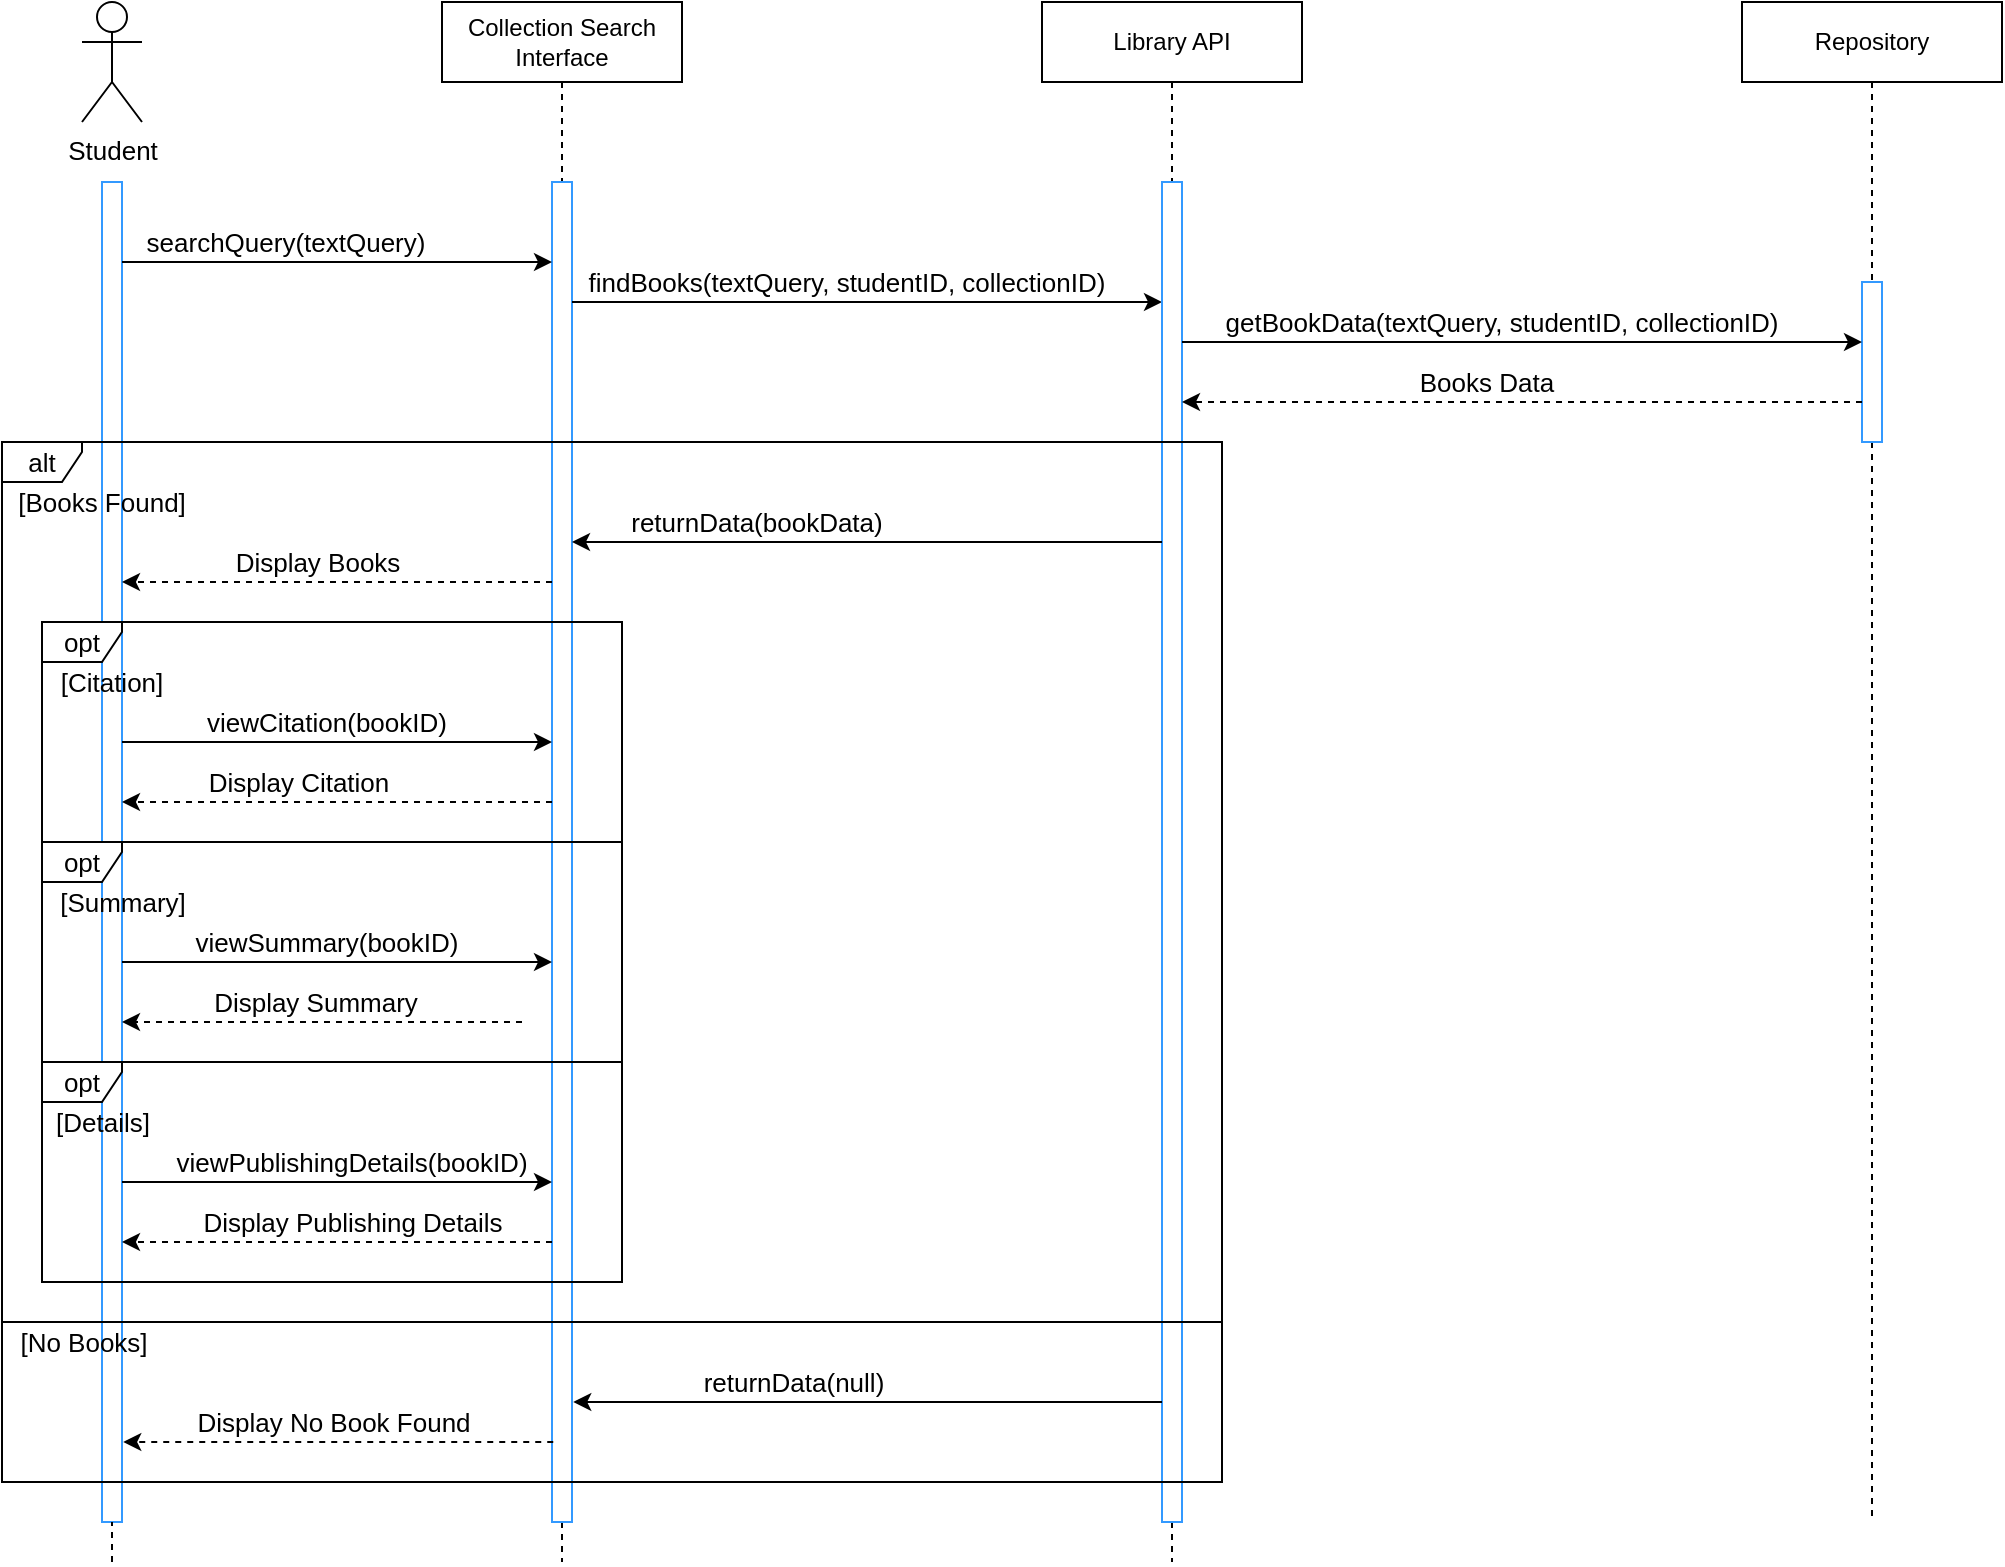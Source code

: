 <mxfile compressed="false" version="21.1.0" type="device">
  <diagram name="Page-1" id="2YBvvXClWsGukQMizWep">
    <mxGraphModel dx="1272" dy="819" grid="1" gridSize="10" guides="1" tooltips="1" connect="1" arrows="1" fold="1" page="1" pageScale="1" pageWidth="2500" pageHeight="2500" math="0" shadow="0">
      <root>
        <mxCell id="0" />
        <mxCell id="1" parent="0" />
        <mxCell id="aM9ryv3xv72pqoxQDRHE-5" value="Repository" style="shape=umlLifeline;perimeter=lifelinePerimeter;whiteSpace=wrap;html=1;container=0;dropTarget=0;collapsible=0;recursiveResize=0;outlineConnect=0;portConstraint=eastwest;newEdgeStyle={&quot;edgeStyle&quot;:&quot;elbowEdgeStyle&quot;,&quot;elbow&quot;:&quot;vertical&quot;,&quot;curved&quot;:0,&quot;rounded&quot;:0};" parent="1" vertex="1">
          <mxGeometry x="880" y="40" width="130" height="760" as="geometry" />
        </mxCell>
        <mxCell id="aM9ryv3xv72pqoxQDRHE-6" value="" style="html=1;points=[];perimeter=orthogonalPerimeter;outlineConnect=0;targetShapes=umlLifeline;portConstraint=eastwest;newEdgeStyle={&quot;edgeStyle&quot;:&quot;elbowEdgeStyle&quot;,&quot;elbow&quot;:&quot;vertical&quot;,&quot;curved&quot;:0,&quot;rounded&quot;:0};strokeColor=#3399FF;" parent="aM9ryv3xv72pqoxQDRHE-5" vertex="1">
          <mxGeometry x="60" y="140" width="10" height="80" as="geometry" />
        </mxCell>
        <mxCell id="fCjNDRdymDhb6TnAWpX7-8" value="Student" style="shape=umlActor;verticalLabelPosition=bottom;verticalAlign=top;html=1;outlineConnect=0;strokeColor=#000000;fontSize=13;" parent="1" vertex="1">
          <mxGeometry x="50" y="40" width="30" height="60" as="geometry" />
        </mxCell>
        <mxCell id="fCjNDRdymDhb6TnAWpX7-12" value="" style="html=1;points=[];perimeter=orthogonalPerimeter;outlineConnect=0;targetShapes=umlLifeline;portConstraint=eastwest;newEdgeStyle={&quot;edgeStyle&quot;:&quot;elbowEdgeStyle&quot;,&quot;elbow&quot;:&quot;vertical&quot;,&quot;curved&quot;:0,&quot;rounded&quot;:0};strokeColor=#3399FF;" parent="1" vertex="1">
          <mxGeometry x="60" y="130" width="10" height="670" as="geometry" />
        </mxCell>
        <mxCell id="fCjNDRdymDhb6TnAWpX7-27" value="Collection Search Interface" style="shape=umlLifeline;perimeter=lifelinePerimeter;whiteSpace=wrap;html=1;container=0;dropTarget=0;collapsible=0;recursiveResize=0;outlineConnect=0;portConstraint=eastwest;newEdgeStyle={&quot;edgeStyle&quot;:&quot;elbowEdgeStyle&quot;,&quot;elbow&quot;:&quot;vertical&quot;,&quot;curved&quot;:0,&quot;rounded&quot;:0};" parent="1" vertex="1">
          <mxGeometry x="230" y="40" width="120" height="780" as="geometry" />
        </mxCell>
        <mxCell id="fCjNDRdymDhb6TnAWpX7-28" value="" style="html=1;points=[];perimeter=orthogonalPerimeter;outlineConnect=0;targetShapes=umlLifeline;portConstraint=eastwest;newEdgeStyle={&quot;edgeStyle&quot;:&quot;elbowEdgeStyle&quot;,&quot;elbow&quot;:&quot;vertical&quot;,&quot;curved&quot;:0,&quot;rounded&quot;:0};strokeColor=#3399FF;" parent="fCjNDRdymDhb6TnAWpX7-27" vertex="1">
          <mxGeometry x="55" y="90" width="10" height="670" as="geometry" />
        </mxCell>
        <mxCell id="UOv02gEyeNIiNMxLk5ma-9" value="" style="endArrow=classic;html=1;rounded=0;" parent="fCjNDRdymDhb6TnAWpX7-27" edge="1">
          <mxGeometry width="50" height="50" relative="1" as="geometry">
            <mxPoint x="-160" y="130" as="sourcePoint" />
            <mxPoint x="55" y="130" as="targetPoint" />
            <Array as="points">
              <mxPoint x="-50" y="130" />
            </Array>
          </mxGeometry>
        </mxCell>
        <mxCell id="UOv02gEyeNIiNMxLk5ma-11" value="searchQuery(textQuery)" style="text;html=1;strokeColor=none;fillColor=none;align=center;verticalAlign=middle;whiteSpace=wrap;rounded=0;fontSize=13;" parent="fCjNDRdymDhb6TnAWpX7-27" vertex="1">
          <mxGeometry x="-156.25" y="110" width="156.25" height="20" as="geometry" />
        </mxCell>
        <mxCell id="UOv02gEyeNIiNMxLk5ma-12" value="" style="endArrow=classic;html=1;rounded=0;" parent="fCjNDRdymDhb6TnAWpX7-27" edge="1" target="8WBUeJ8e2ZMxS5DKSKpC-84">
          <mxGeometry width="50" height="50" relative="1" as="geometry">
            <mxPoint x="65" y="150" as="sourcePoint" />
            <mxPoint x="250" y="150" as="targetPoint" />
            <Array as="points">
              <mxPoint x="200" y="150" />
            </Array>
          </mxGeometry>
        </mxCell>
        <mxCell id="UOv02gEyeNIiNMxLk5ma-13" value="findBooks(textQuery, studentID, collectionID)" style="text;html=1;strokeColor=none;fillColor=none;align=center;verticalAlign=middle;whiteSpace=wrap;rounded=0;fontSize=13;" parent="fCjNDRdymDhb6TnAWpX7-27" vertex="1">
          <mxGeometry x="65" y="130" width="275" height="20" as="geometry" />
        </mxCell>
        <mxCell id="fCjNDRdymDhb6TnAWpX7-33" value="" style="endArrow=none;dashed=1;html=1;rounded=0;fontSize=13;" parent="1" target="fCjNDRdymDhb6TnAWpX7-12" edge="1">
          <mxGeometry width="50" height="50" relative="1" as="geometry">
            <mxPoint x="65" y="820" as="sourcePoint" />
            <mxPoint x="65" y="660" as="targetPoint" />
            <Array as="points" />
          </mxGeometry>
        </mxCell>
        <mxCell id="8WBUeJ8e2ZMxS5DKSKpC-83" value="Library API" style="shape=umlLifeline;perimeter=lifelinePerimeter;whiteSpace=wrap;html=1;container=0;dropTarget=0;collapsible=0;recursiveResize=0;outlineConnect=0;portConstraint=eastwest;newEdgeStyle={&quot;edgeStyle&quot;:&quot;elbowEdgeStyle&quot;,&quot;elbow&quot;:&quot;vertical&quot;,&quot;curved&quot;:0,&quot;rounded&quot;:0};" parent="1" vertex="1">
          <mxGeometry x="530" y="40" width="130" height="780" as="geometry" />
        </mxCell>
        <mxCell id="8WBUeJ8e2ZMxS5DKSKpC-84" value="" style="html=1;points=[];perimeter=orthogonalPerimeter;outlineConnect=0;targetShapes=umlLifeline;portConstraint=eastwest;newEdgeStyle={&quot;edgeStyle&quot;:&quot;elbowEdgeStyle&quot;,&quot;elbow&quot;:&quot;vertical&quot;,&quot;curved&quot;:0,&quot;rounded&quot;:0};strokeColor=#3399FF;" parent="8WBUeJ8e2ZMxS5DKSKpC-83" vertex="1">
          <mxGeometry x="60" y="90" width="10" height="670" as="geometry" />
        </mxCell>
        <mxCell id="UOv02gEyeNIiNMxLk5ma-21" value="" style="endArrow=classic;html=1;rounded=0;dashed=1;" parent="1" source="aM9ryv3xv72pqoxQDRHE-6" target="8WBUeJ8e2ZMxS5DKSKpC-84" edge="1">
          <mxGeometry width="50" height="50" relative="1" as="geometry">
            <mxPoint x="680" y="240" as="sourcePoint" />
            <mxPoint x="490" y="240" as="targetPoint" />
            <Array as="points">
              <mxPoint x="610" y="240" />
            </Array>
          </mxGeometry>
        </mxCell>
        <mxCell id="UOv02gEyeNIiNMxLk5ma-14" value="" style="endArrow=classic;html=1;rounded=0;" parent="1" source="8WBUeJ8e2ZMxS5DKSKpC-84" target="aM9ryv3xv72pqoxQDRHE-6" edge="1">
          <mxGeometry width="50" height="50" relative="1" as="geometry">
            <mxPoint x="490" y="210" as="sourcePoint" />
            <mxPoint x="560" y="220" as="targetPoint" />
            <Array as="points">
              <mxPoint x="630" y="210" />
            </Array>
          </mxGeometry>
        </mxCell>
        <mxCell id="UOv02gEyeNIiNMxLk5ma-15" value="getBookData(textQuery, studentID, collectionID)" style="text;html=1;strokeColor=none;fillColor=none;align=center;verticalAlign=middle;whiteSpace=wrap;rounded=0;fontSize=13;" parent="1" vertex="1">
          <mxGeometry x="610" y="190" width="300" height="20" as="geometry" />
        </mxCell>
        <mxCell id="UOv02gEyeNIiNMxLk5ma-22" value="Books Data" style="text;html=1;strokeColor=none;fillColor=none;align=center;verticalAlign=middle;whiteSpace=wrap;rounded=0;fontSize=13;" parent="1" vertex="1">
          <mxGeometry x="700" y="220" width="105" height="20" as="geometry" />
        </mxCell>
        <mxCell id="MFeF2Tt4LVVwpPIBqIVp-1" value="alt" style="shape=umlFrame;whiteSpace=wrap;html=1;pointerEvents=0;strokeColor=#000000;fontSize=13;width=40;height=20;" vertex="1" parent="1">
          <mxGeometry x="10" y="260" width="610" height="440" as="geometry" />
        </mxCell>
        <mxCell id="MFeF2Tt4LVVwpPIBqIVp-2" value="returnData(bookData)" style="text;html=1;strokeColor=none;fillColor=none;align=center;verticalAlign=middle;whiteSpace=wrap;rounded=0;fontSize=13;" vertex="1" parent="1">
          <mxGeometry x="320" y="290" width="135" height="20" as="geometry" />
        </mxCell>
        <mxCell id="MFeF2Tt4LVVwpPIBqIVp-3" value="" style="endArrow=classic;html=1;rounded=0;fontSize=13;" edge="1" parent="1" source="8WBUeJ8e2ZMxS5DKSKpC-84">
          <mxGeometry width="50" height="50" relative="1" as="geometry">
            <mxPoint x="460" y="310" as="sourcePoint" />
            <mxPoint x="295" y="310" as="targetPoint" />
            <Array as="points">
              <mxPoint x="440" y="310" />
            </Array>
          </mxGeometry>
        </mxCell>
        <mxCell id="MFeF2Tt4LVVwpPIBqIVp-4" value="" style="endArrow=classic;html=1;rounded=0;fontSize=13;dashed=1;" edge="1" parent="1">
          <mxGeometry width="50" height="50" relative="1" as="geometry">
            <mxPoint x="285" y="330" as="sourcePoint" />
            <mxPoint x="70" y="330" as="targetPoint" />
            <Array as="points">
              <mxPoint x="211" y="330" />
              <mxPoint x="130" y="330" />
            </Array>
          </mxGeometry>
        </mxCell>
        <mxCell id="MFeF2Tt4LVVwpPIBqIVp-5" value="Display Books" style="text;html=1;strokeColor=none;fillColor=none;align=center;verticalAlign=middle;whiteSpace=wrap;rounded=0;fontSize=13;" vertex="1" parent="1">
          <mxGeometry x="115" y="310" width="106.25" height="20" as="geometry" />
        </mxCell>
        <mxCell id="MFeF2Tt4LVVwpPIBqIVp-6" value="[Books Found]" style="text;html=1;strokeColor=none;fillColor=none;align=center;verticalAlign=middle;whiteSpace=wrap;rounded=0;fontSize=13;" vertex="1" parent="1">
          <mxGeometry x="10" y="280" width="100" height="20" as="geometry" />
        </mxCell>
        <mxCell id="MFeF2Tt4LVVwpPIBqIVp-7" value="returnData(null)" style="text;html=1;strokeColor=none;fillColor=none;align=center;verticalAlign=middle;whiteSpace=wrap;rounded=0;fontSize=13;" vertex="1" parent="1">
          <mxGeometry x="350.62" y="720" width="110" height="20" as="geometry" />
        </mxCell>
        <mxCell id="MFeF2Tt4LVVwpPIBqIVp-8" value="" style="endArrow=classic;html=1;rounded=0;fontSize=13;" edge="1" parent="1" source="8WBUeJ8e2ZMxS5DKSKpC-84">
          <mxGeometry width="50" height="50" relative="1" as="geometry">
            <mxPoint x="460.62" y="740" as="sourcePoint" />
            <mxPoint x="295.62" y="740" as="targetPoint" />
            <Array as="points">
              <mxPoint x="440.62" y="740" />
            </Array>
          </mxGeometry>
        </mxCell>
        <mxCell id="MFeF2Tt4LVVwpPIBqIVp-9" value="" style="endArrow=classic;html=1;rounded=0;fontSize=13;dashed=1;" edge="1" parent="1">
          <mxGeometry width="50" height="50" relative="1" as="geometry">
            <mxPoint x="285.62" y="760" as="sourcePoint" />
            <mxPoint x="70.62" y="760" as="targetPoint" />
            <Array as="points">
              <mxPoint x="219.62" y="760" />
              <mxPoint x="129.62" y="760" />
            </Array>
          </mxGeometry>
        </mxCell>
        <mxCell id="MFeF2Tt4LVVwpPIBqIVp-10" value="Display No Book Found" style="text;html=1;strokeColor=none;fillColor=none;align=center;verticalAlign=middle;whiteSpace=wrap;rounded=0;fontSize=13;" vertex="1" parent="1">
          <mxGeometry x="97.81" y="740" width="155.62" height="20" as="geometry" />
        </mxCell>
        <mxCell id="MFeF2Tt4LVVwpPIBqIVp-11" value="[No Books]" style="text;html=1;strokeColor=none;fillColor=none;align=center;verticalAlign=middle;whiteSpace=wrap;rounded=0;fontSize=13;" vertex="1" parent="1">
          <mxGeometry x="10.62" y="700" width="80" height="20" as="geometry" />
        </mxCell>
        <mxCell id="MFeF2Tt4LVVwpPIBqIVp-12" value="viewCitation(bookID)" style="text;html=1;strokeColor=none;fillColor=none;align=center;verticalAlign=middle;whiteSpace=wrap;rounded=0;fontSize=13;" vertex="1" parent="1">
          <mxGeometry x="106.25" y="390" width="132.5" height="20" as="geometry" />
        </mxCell>
        <mxCell id="MFeF2Tt4LVVwpPIBqIVp-13" value="" style="endArrow=classic;html=1;rounded=0;fontSize=13;" edge="1" parent="1">
          <mxGeometry width="50" height="50" relative="1" as="geometry">
            <mxPoint x="70" y="410" as="sourcePoint" />
            <mxPoint x="285" y="410" as="targetPoint" />
            <Array as="points">
              <mxPoint x="138.75" y="410" />
              <mxPoint x="203.75" y="410" />
            </Array>
          </mxGeometry>
        </mxCell>
        <mxCell id="MFeF2Tt4LVVwpPIBqIVp-14" value="" style="endArrow=classic;html=1;rounded=0;fontSize=13;dashed=1;" edge="1" parent="1">
          <mxGeometry width="50" height="50" relative="1" as="geometry">
            <mxPoint x="285" y="440" as="sourcePoint" />
            <mxPoint x="70" y="440" as="targetPoint" />
            <Array as="points">
              <mxPoint x="208" y="440" />
              <mxPoint x="170" y="440" />
              <mxPoint x="128" y="440" />
            </Array>
          </mxGeometry>
        </mxCell>
        <mxCell id="MFeF2Tt4LVVwpPIBqIVp-15" value="Display Citation" style="text;html=1;strokeColor=none;fillColor=none;align=center;verticalAlign=middle;whiteSpace=wrap;rounded=0;fontSize=13;" vertex="1" parent="1">
          <mxGeometry x="101.25" y="420" width="115" height="20" as="geometry" />
        </mxCell>
        <mxCell id="MFeF2Tt4LVVwpPIBqIVp-16" value="opt" style="shape=umlFrame;whiteSpace=wrap;html=1;pointerEvents=0;strokeColor=#000000;fontSize=13;width=40;height=20;" vertex="1" parent="1">
          <mxGeometry x="30" y="350" width="290" height="110" as="geometry" />
        </mxCell>
        <mxCell id="MFeF2Tt4LVVwpPIBqIVp-17" value="opt" style="shape=umlFrame;whiteSpace=wrap;html=1;pointerEvents=0;strokeColor=#000000;fontSize=13;width=40;height=20;" vertex="1" parent="1">
          <mxGeometry x="30" y="460" width="290" height="110" as="geometry" />
        </mxCell>
        <mxCell id="MFeF2Tt4LVVwpPIBqIVp-18" value="viewSummary(bookID)" style="text;html=1;strokeColor=none;fillColor=none;align=center;verticalAlign=middle;whiteSpace=wrap;rounded=0;fontSize=13;" vertex="1" parent="1">
          <mxGeometry x="101.88" y="500" width="141.25" height="20" as="geometry" />
        </mxCell>
        <mxCell id="MFeF2Tt4LVVwpPIBqIVp-19" value="" style="endArrow=classic;html=1;rounded=0;fontSize=13;" edge="1" parent="1">
          <mxGeometry width="50" height="50" relative="1" as="geometry">
            <mxPoint x="70" y="520" as="sourcePoint" />
            <mxPoint x="285" y="520" as="targetPoint" />
            <Array as="points">
              <mxPoint x="100" y="520" />
              <mxPoint x="130" y="520" />
              <mxPoint x="170" y="520" />
              <mxPoint x="203" y="520" />
            </Array>
          </mxGeometry>
        </mxCell>
        <mxCell id="MFeF2Tt4LVVwpPIBqIVp-20" value="" style="endArrow=classic;html=1;rounded=0;fontSize=13;dashed=1;" edge="1" parent="1">
          <mxGeometry width="50" height="50" relative="1" as="geometry">
            <mxPoint x="270" y="550" as="sourcePoint" />
            <mxPoint x="70" y="550" as="targetPoint" />
            <Array as="points">
              <mxPoint x="206" y="550" />
              <mxPoint x="170" y="550" />
              <mxPoint x="126" y="550" />
            </Array>
          </mxGeometry>
        </mxCell>
        <mxCell id="MFeF2Tt4LVVwpPIBqIVp-21" value="Display Summary" style="text;html=1;strokeColor=none;fillColor=none;align=center;verticalAlign=middle;whiteSpace=wrap;rounded=0;fontSize=13;" vertex="1" parent="1">
          <mxGeometry x="113.75" y="530" width="106.25" height="20" as="geometry" />
        </mxCell>
        <mxCell id="MFeF2Tt4LVVwpPIBqIVp-22" value="opt" style="shape=umlFrame;whiteSpace=wrap;html=1;pointerEvents=0;strokeColor=#000000;fontSize=13;width=40;height=20;" vertex="1" parent="1">
          <mxGeometry x="30" y="570" width="290" height="110" as="geometry" />
        </mxCell>
        <mxCell id="MFeF2Tt4LVVwpPIBqIVp-23" value="viewPublishingDetails(bookID)" style="text;html=1;strokeColor=none;fillColor=none;align=center;verticalAlign=middle;whiteSpace=wrap;rounded=0;fontSize=13;" vertex="1" parent="1">
          <mxGeometry x="90" y="610" width="190" height="20" as="geometry" />
        </mxCell>
        <mxCell id="MFeF2Tt4LVVwpPIBqIVp-24" value="" style="endArrow=classic;html=1;rounded=0;fontSize=13;" edge="1" parent="1">
          <mxGeometry width="50" height="50" relative="1" as="geometry">
            <mxPoint x="70" y="630" as="sourcePoint" />
            <mxPoint x="285" y="630" as="targetPoint" />
            <Array as="points">
              <mxPoint x="103" y="630" />
              <mxPoint x="180" y="630" />
              <mxPoint x="250" y="630" />
            </Array>
          </mxGeometry>
        </mxCell>
        <mxCell id="MFeF2Tt4LVVwpPIBqIVp-25" value="" style="endArrow=classic;html=1;rounded=0;fontSize=13;dashed=1;" edge="1" parent="1">
          <mxGeometry width="50" height="50" relative="1" as="geometry">
            <mxPoint x="285" y="660" as="sourcePoint" />
            <mxPoint x="70" y="660" as="targetPoint" />
            <Array as="points">
              <mxPoint x="210" y="660" />
              <mxPoint x="129" y="660" />
            </Array>
          </mxGeometry>
        </mxCell>
        <mxCell id="MFeF2Tt4LVVwpPIBqIVp-26" value="Display Publishing Details" style="text;html=1;strokeColor=none;fillColor=none;align=center;verticalAlign=middle;whiteSpace=wrap;rounded=0;fontSize=13;" vertex="1" parent="1">
          <mxGeometry x="102.5" y="640" width="165" height="20" as="geometry" />
        </mxCell>
        <mxCell id="MFeF2Tt4LVVwpPIBqIVp-27" value="[Citation]" style="text;html=1;strokeColor=none;fillColor=none;align=center;verticalAlign=middle;whiteSpace=wrap;rounded=0;fontSize=13;" vertex="1" parent="1">
          <mxGeometry x="30" y="370" width="70" height="20" as="geometry" />
        </mxCell>
        <mxCell id="MFeF2Tt4LVVwpPIBqIVp-28" value="[Summary]" style="text;html=1;strokeColor=none;fillColor=none;align=center;verticalAlign=middle;whiteSpace=wrap;rounded=0;fontSize=13;" vertex="1" parent="1">
          <mxGeometry x="30.94" y="480" width="79.06" height="20" as="geometry" />
        </mxCell>
        <mxCell id="MFeF2Tt4LVVwpPIBqIVp-29" value="[Details]" style="text;html=1;strokeColor=none;fillColor=none;align=center;verticalAlign=middle;whiteSpace=wrap;rounded=0;fontSize=13;" vertex="1" parent="1">
          <mxGeometry x="30.94" y="590" width="59.06" height="20" as="geometry" />
        </mxCell>
        <mxCell id="MFeF2Tt4LVVwpPIBqIVp-30" value="" style="rounded=0;whiteSpace=wrap;html=1;fillColor=none;" vertex="1" parent="1">
          <mxGeometry x="10" y="700" width="610" height="80" as="geometry" />
        </mxCell>
      </root>
    </mxGraphModel>
  </diagram>
</mxfile>
